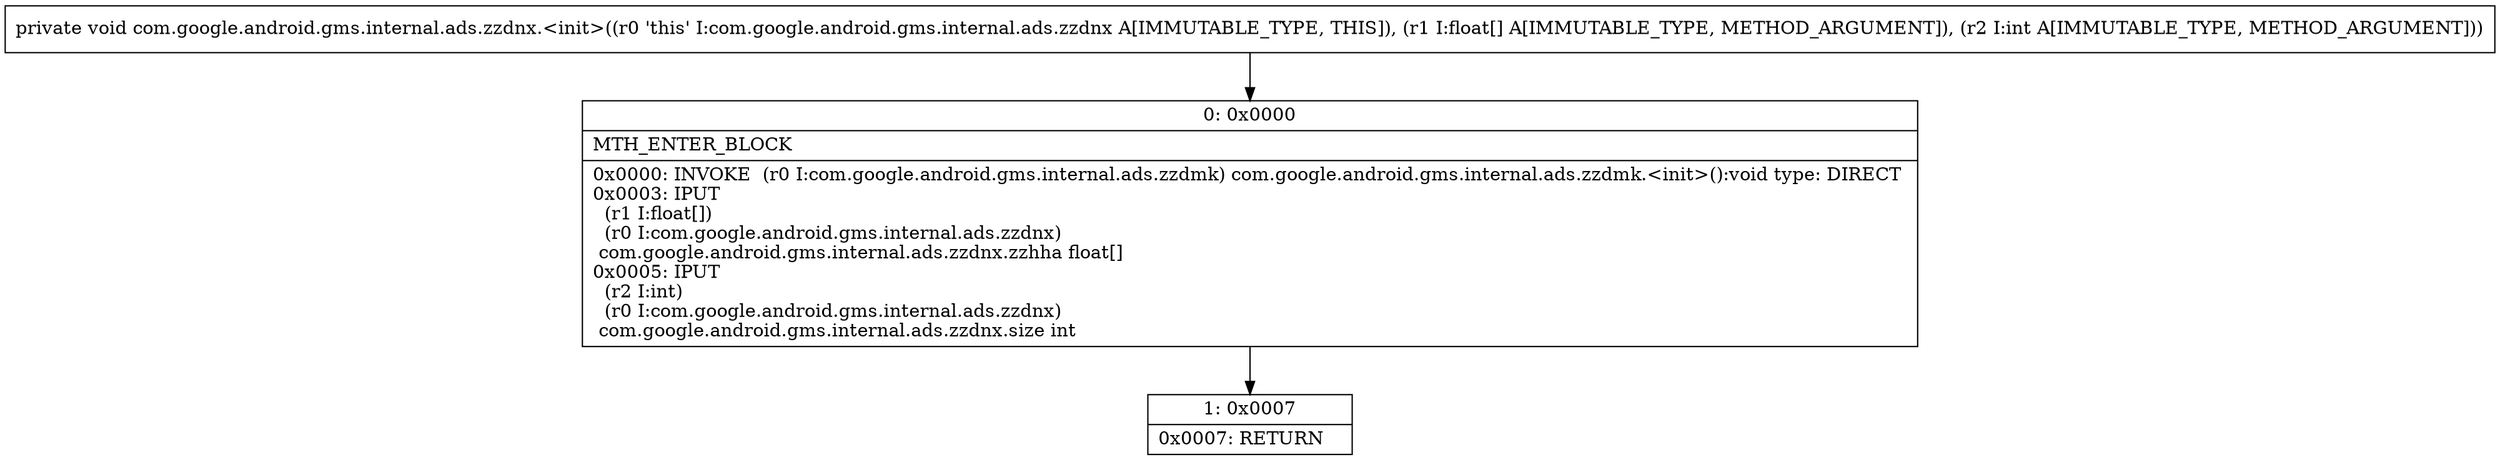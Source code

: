 digraph "CFG forcom.google.android.gms.internal.ads.zzdnx.\<init\>([FI)V" {
Node_0 [shape=record,label="{0\:\ 0x0000|MTH_ENTER_BLOCK\l|0x0000: INVOKE  (r0 I:com.google.android.gms.internal.ads.zzdmk) com.google.android.gms.internal.ads.zzdmk.\<init\>():void type: DIRECT \l0x0003: IPUT  \l  (r1 I:float[])\l  (r0 I:com.google.android.gms.internal.ads.zzdnx)\l com.google.android.gms.internal.ads.zzdnx.zzhha float[] \l0x0005: IPUT  \l  (r2 I:int)\l  (r0 I:com.google.android.gms.internal.ads.zzdnx)\l com.google.android.gms.internal.ads.zzdnx.size int \l}"];
Node_1 [shape=record,label="{1\:\ 0x0007|0x0007: RETURN   \l}"];
MethodNode[shape=record,label="{private void com.google.android.gms.internal.ads.zzdnx.\<init\>((r0 'this' I:com.google.android.gms.internal.ads.zzdnx A[IMMUTABLE_TYPE, THIS]), (r1 I:float[] A[IMMUTABLE_TYPE, METHOD_ARGUMENT]), (r2 I:int A[IMMUTABLE_TYPE, METHOD_ARGUMENT])) }"];
MethodNode -> Node_0;
Node_0 -> Node_1;
}

